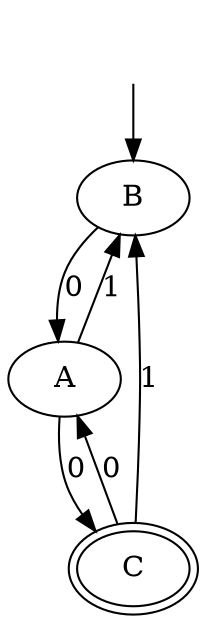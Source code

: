 digraph "Maq3" {
_nil [style="invis"];
_nil -> "B" [label=""];
"A" -> "C" [label=0];
"A" -> "B" [label=1];
"B" -> "A" [label=0];
"C" [peripheries=2];
"C" -> "A" [label=0];
"C" -> "B" [label=1];
}

